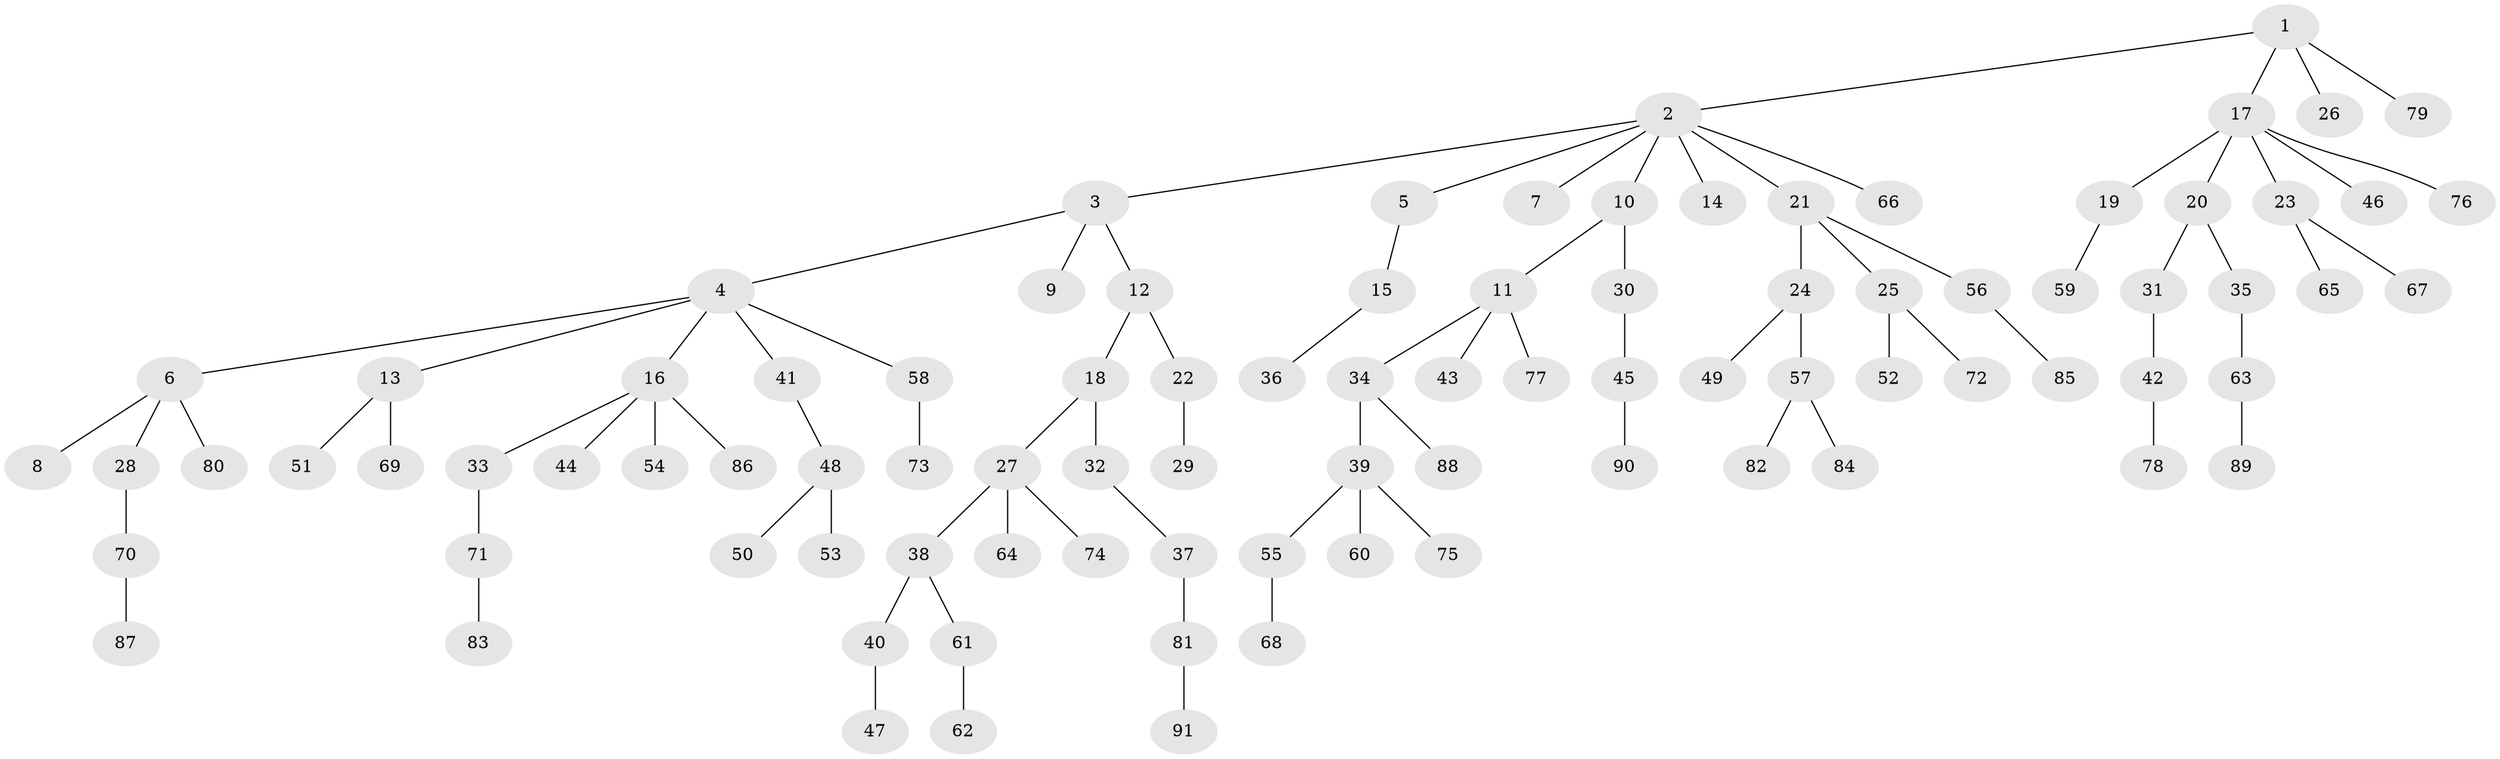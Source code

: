 // coarse degree distribution, {3: 0.12698412698412698, 7: 0.015873015873015872, 6: 0.031746031746031744, 2: 0.19047619047619047, 1: 0.5555555555555556, 5: 0.031746031746031744, 4: 0.047619047619047616}
// Generated by graph-tools (version 1.1) at 2025/52/02/27/25 19:52:12]
// undirected, 91 vertices, 90 edges
graph export_dot {
graph [start="1"]
  node [color=gray90,style=filled];
  1;
  2;
  3;
  4;
  5;
  6;
  7;
  8;
  9;
  10;
  11;
  12;
  13;
  14;
  15;
  16;
  17;
  18;
  19;
  20;
  21;
  22;
  23;
  24;
  25;
  26;
  27;
  28;
  29;
  30;
  31;
  32;
  33;
  34;
  35;
  36;
  37;
  38;
  39;
  40;
  41;
  42;
  43;
  44;
  45;
  46;
  47;
  48;
  49;
  50;
  51;
  52;
  53;
  54;
  55;
  56;
  57;
  58;
  59;
  60;
  61;
  62;
  63;
  64;
  65;
  66;
  67;
  68;
  69;
  70;
  71;
  72;
  73;
  74;
  75;
  76;
  77;
  78;
  79;
  80;
  81;
  82;
  83;
  84;
  85;
  86;
  87;
  88;
  89;
  90;
  91;
  1 -- 2;
  1 -- 17;
  1 -- 26;
  1 -- 79;
  2 -- 3;
  2 -- 5;
  2 -- 7;
  2 -- 10;
  2 -- 14;
  2 -- 21;
  2 -- 66;
  3 -- 4;
  3 -- 9;
  3 -- 12;
  4 -- 6;
  4 -- 13;
  4 -- 16;
  4 -- 41;
  4 -- 58;
  5 -- 15;
  6 -- 8;
  6 -- 28;
  6 -- 80;
  10 -- 11;
  10 -- 30;
  11 -- 34;
  11 -- 43;
  11 -- 77;
  12 -- 18;
  12 -- 22;
  13 -- 51;
  13 -- 69;
  15 -- 36;
  16 -- 33;
  16 -- 44;
  16 -- 54;
  16 -- 86;
  17 -- 19;
  17 -- 20;
  17 -- 23;
  17 -- 46;
  17 -- 76;
  18 -- 27;
  18 -- 32;
  19 -- 59;
  20 -- 31;
  20 -- 35;
  21 -- 24;
  21 -- 25;
  21 -- 56;
  22 -- 29;
  23 -- 65;
  23 -- 67;
  24 -- 49;
  24 -- 57;
  25 -- 52;
  25 -- 72;
  27 -- 38;
  27 -- 64;
  27 -- 74;
  28 -- 70;
  30 -- 45;
  31 -- 42;
  32 -- 37;
  33 -- 71;
  34 -- 39;
  34 -- 88;
  35 -- 63;
  37 -- 81;
  38 -- 40;
  38 -- 61;
  39 -- 55;
  39 -- 60;
  39 -- 75;
  40 -- 47;
  41 -- 48;
  42 -- 78;
  45 -- 90;
  48 -- 50;
  48 -- 53;
  55 -- 68;
  56 -- 85;
  57 -- 82;
  57 -- 84;
  58 -- 73;
  61 -- 62;
  63 -- 89;
  70 -- 87;
  71 -- 83;
  81 -- 91;
}

